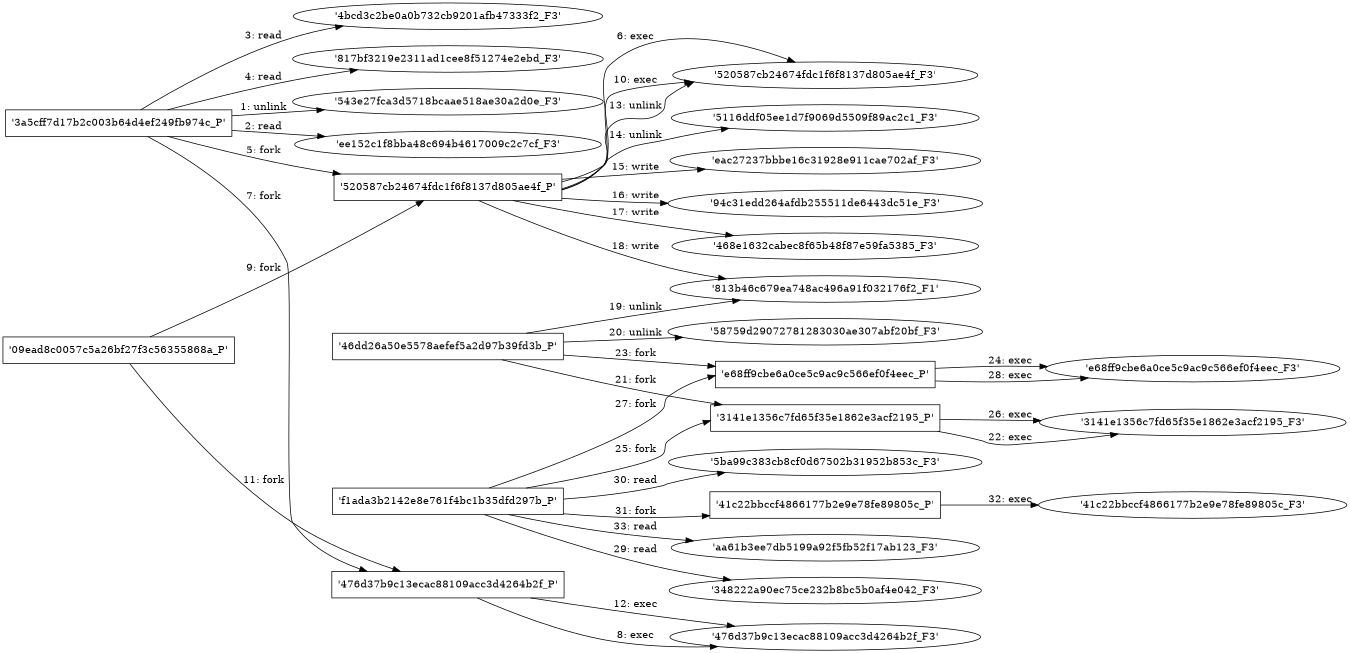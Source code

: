 digraph "D:\Learning\Paper\apt\基于CTI的攻击预警\Dataset\攻击图\ASGfromALLCTI\Collaborative Operation Blockbuster aims to send Lazarus back to the dead.dot" {
rankdir="LR"
size="9"
fixedsize="false"
splines="true"
nodesep=0.3
ranksep=0
fontsize=10
overlap="scalexy"
engine= "neato"
	"'543e27fca3d5718bcaae518ae30a2d0e_F3'" [node_type=file shape=ellipse]
	"'3a5cff7d17b2c003b64d4ef249fb974c_P'" [node_type=Process shape=box]
	"'3a5cff7d17b2c003b64d4ef249fb974c_P'" -> "'543e27fca3d5718bcaae518ae30a2d0e_F3'" [label="1: unlink"]
	"'ee152c1f8bba48c694b4617009c2c7cf_F3'" [node_type=file shape=ellipse]
	"'3a5cff7d17b2c003b64d4ef249fb974c_P'" [node_type=Process shape=box]
	"'3a5cff7d17b2c003b64d4ef249fb974c_P'" -> "'ee152c1f8bba48c694b4617009c2c7cf_F3'" [label="2: read"]
	"'4bcd3c2be0a0b732cb9201afb47333f2_F3'" [node_type=file shape=ellipse]
	"'3a5cff7d17b2c003b64d4ef249fb974c_P'" [node_type=Process shape=box]
	"'3a5cff7d17b2c003b64d4ef249fb974c_P'" -> "'4bcd3c2be0a0b732cb9201afb47333f2_F3'" [label="3: read"]
	"'817bf3219e2311ad1cee8f51274e2ebd_F3'" [node_type=file shape=ellipse]
	"'3a5cff7d17b2c003b64d4ef249fb974c_P'" [node_type=Process shape=box]
	"'3a5cff7d17b2c003b64d4ef249fb974c_P'" -> "'817bf3219e2311ad1cee8f51274e2ebd_F3'" [label="4: read"]
	"'3a5cff7d17b2c003b64d4ef249fb974c_P'" [node_type=Process shape=box]
	"'520587cb24674fdc1f6f8137d805ae4f_P'" [node_type=Process shape=box]
	"'3a5cff7d17b2c003b64d4ef249fb974c_P'" -> "'520587cb24674fdc1f6f8137d805ae4f_P'" [label="5: fork"]
	"'520587cb24674fdc1f6f8137d805ae4f_P'" [node_type=Process shape=box]
	"'520587cb24674fdc1f6f8137d805ae4f_F3'" [node_type=File shape=ellipse]
	"'520587cb24674fdc1f6f8137d805ae4f_P'" -> "'520587cb24674fdc1f6f8137d805ae4f_F3'" [label="6: exec"]
	"'3a5cff7d17b2c003b64d4ef249fb974c_P'" [node_type=Process shape=box]
	"'476d37b9c13ecac88109acc3d4264b2f_P'" [node_type=Process shape=box]
	"'3a5cff7d17b2c003b64d4ef249fb974c_P'" -> "'476d37b9c13ecac88109acc3d4264b2f_P'" [label="7: fork"]
	"'476d37b9c13ecac88109acc3d4264b2f_P'" [node_type=Process shape=box]
	"'476d37b9c13ecac88109acc3d4264b2f_F3'" [node_type=File shape=ellipse]
	"'476d37b9c13ecac88109acc3d4264b2f_P'" -> "'476d37b9c13ecac88109acc3d4264b2f_F3'" [label="8: exec"]
	"'09ead8c0057c5a26bf27f3c56355868a_P'" [node_type=Process shape=box]
	"'520587cb24674fdc1f6f8137d805ae4f_P'" [node_type=Process shape=box]
	"'09ead8c0057c5a26bf27f3c56355868a_P'" -> "'520587cb24674fdc1f6f8137d805ae4f_P'" [label="9: fork"]
	"'520587cb24674fdc1f6f8137d805ae4f_P'" [node_type=Process shape=box]
	"'520587cb24674fdc1f6f8137d805ae4f_F3'" [node_type=File shape=ellipse]
	"'520587cb24674fdc1f6f8137d805ae4f_P'" -> "'520587cb24674fdc1f6f8137d805ae4f_F3'" [label="10: exec"]
	"'09ead8c0057c5a26bf27f3c56355868a_P'" [node_type=Process shape=box]
	"'476d37b9c13ecac88109acc3d4264b2f_P'" [node_type=Process shape=box]
	"'09ead8c0057c5a26bf27f3c56355868a_P'" -> "'476d37b9c13ecac88109acc3d4264b2f_P'" [label="11: fork"]
	"'476d37b9c13ecac88109acc3d4264b2f_P'" [node_type=Process shape=box]
	"'476d37b9c13ecac88109acc3d4264b2f_F3'" [node_type=File shape=ellipse]
	"'476d37b9c13ecac88109acc3d4264b2f_P'" -> "'476d37b9c13ecac88109acc3d4264b2f_F3'" [label="12: exec"]
	"'520587cb24674fdc1f6f8137d805ae4f_F3'" [node_type=file shape=ellipse]
	"'520587cb24674fdc1f6f8137d805ae4f_P'" [node_type=Process shape=box]
	"'520587cb24674fdc1f6f8137d805ae4f_P'" -> "'520587cb24674fdc1f6f8137d805ae4f_F3'" [label="13: unlink"]
	"'5116ddf05ee1d7f9069d5509f89ac2c1_F3'" [node_type=file shape=ellipse]
	"'520587cb24674fdc1f6f8137d805ae4f_P'" [node_type=Process shape=box]
	"'520587cb24674fdc1f6f8137d805ae4f_P'" -> "'5116ddf05ee1d7f9069d5509f89ac2c1_F3'" [label="14: unlink"]
	"'eac27237bbbe16c31928e911cae702af_F3'" [node_type=file shape=ellipse]
	"'520587cb24674fdc1f6f8137d805ae4f_P'" [node_type=Process shape=box]
	"'520587cb24674fdc1f6f8137d805ae4f_P'" -> "'eac27237bbbe16c31928e911cae702af_F3'" [label="15: write"]
	"'94c31edd264afdb255511de6443dc51e_F3'" [node_type=file shape=ellipse]
	"'520587cb24674fdc1f6f8137d805ae4f_P'" [node_type=Process shape=box]
	"'520587cb24674fdc1f6f8137d805ae4f_P'" -> "'94c31edd264afdb255511de6443dc51e_F3'" [label="16: write"]
	"'468e1632cabec8f65b48f87e59fa5385_F3'" [node_type=file shape=ellipse]
	"'520587cb24674fdc1f6f8137d805ae4f_P'" [node_type=Process shape=box]
	"'520587cb24674fdc1f6f8137d805ae4f_P'" -> "'468e1632cabec8f65b48f87e59fa5385_F3'" [label="17: write"]
	"'813b46c679ea748ac496a91f032176f2_F1'" [node_type=file shape=ellipse]
	"'520587cb24674fdc1f6f8137d805ae4f_P'" [node_type=Process shape=box]
	"'520587cb24674fdc1f6f8137d805ae4f_P'" -> "'813b46c679ea748ac496a91f032176f2_F1'" [label="18: write"]
	"'813b46c679ea748ac496a91f032176f2_F1'" [node_type=file shape=ellipse]
	"'46dd26a50e5578aefef5a2d97b39fd3b_P'" [node_type=Process shape=box]
	"'46dd26a50e5578aefef5a2d97b39fd3b_P'" -> "'813b46c679ea748ac496a91f032176f2_F1'" [label="19: unlink"]
	"'58759d29072781283030ae307abf20bf_F3'" [node_type=file shape=ellipse]
	"'46dd26a50e5578aefef5a2d97b39fd3b_P'" [node_type=Process shape=box]
	"'46dd26a50e5578aefef5a2d97b39fd3b_P'" -> "'58759d29072781283030ae307abf20bf_F3'" [label="20: unlink"]
	"'46dd26a50e5578aefef5a2d97b39fd3b_P'" [node_type=Process shape=box]
	"'3141e1356c7fd65f35e1862e3acf2195_P'" [node_type=Process shape=box]
	"'46dd26a50e5578aefef5a2d97b39fd3b_P'" -> "'3141e1356c7fd65f35e1862e3acf2195_P'" [label="21: fork"]
	"'3141e1356c7fd65f35e1862e3acf2195_P'" [node_type=Process shape=box]
	"'3141e1356c7fd65f35e1862e3acf2195_F3'" [node_type=File shape=ellipse]
	"'3141e1356c7fd65f35e1862e3acf2195_P'" -> "'3141e1356c7fd65f35e1862e3acf2195_F3'" [label="22: exec"]
	"'46dd26a50e5578aefef5a2d97b39fd3b_P'" [node_type=Process shape=box]
	"'e68ff9cbe6a0ce5c9ac9c566ef0f4eec_P'" [node_type=Process shape=box]
	"'46dd26a50e5578aefef5a2d97b39fd3b_P'" -> "'e68ff9cbe6a0ce5c9ac9c566ef0f4eec_P'" [label="23: fork"]
	"'e68ff9cbe6a0ce5c9ac9c566ef0f4eec_P'" [node_type=Process shape=box]
	"'e68ff9cbe6a0ce5c9ac9c566ef0f4eec_F3'" [node_type=File shape=ellipse]
	"'e68ff9cbe6a0ce5c9ac9c566ef0f4eec_P'" -> "'e68ff9cbe6a0ce5c9ac9c566ef0f4eec_F3'" [label="24: exec"]
	"'f1ada3b2142e8e761f4bc1b35dfd297b_P'" [node_type=Process shape=box]
	"'3141e1356c7fd65f35e1862e3acf2195_P'" [node_type=Process shape=box]
	"'f1ada3b2142e8e761f4bc1b35dfd297b_P'" -> "'3141e1356c7fd65f35e1862e3acf2195_P'" [label="25: fork"]
	"'3141e1356c7fd65f35e1862e3acf2195_P'" [node_type=Process shape=box]
	"'3141e1356c7fd65f35e1862e3acf2195_F3'" [node_type=File shape=ellipse]
	"'3141e1356c7fd65f35e1862e3acf2195_P'" -> "'3141e1356c7fd65f35e1862e3acf2195_F3'" [label="26: exec"]
	"'f1ada3b2142e8e761f4bc1b35dfd297b_P'" [node_type=Process shape=box]
	"'e68ff9cbe6a0ce5c9ac9c566ef0f4eec_P'" [node_type=Process shape=box]
	"'f1ada3b2142e8e761f4bc1b35dfd297b_P'" -> "'e68ff9cbe6a0ce5c9ac9c566ef0f4eec_P'" [label="27: fork"]
	"'e68ff9cbe6a0ce5c9ac9c566ef0f4eec_P'" [node_type=Process shape=box]
	"'e68ff9cbe6a0ce5c9ac9c566ef0f4eec_F3'" [node_type=File shape=ellipse]
	"'e68ff9cbe6a0ce5c9ac9c566ef0f4eec_P'" -> "'e68ff9cbe6a0ce5c9ac9c566ef0f4eec_F3'" [label="28: exec"]
	"'348222a90ec75ce232b8bc5b0af4e042_F3'" [node_type=file shape=ellipse]
	"'f1ada3b2142e8e761f4bc1b35dfd297b_P'" [node_type=Process shape=box]
	"'f1ada3b2142e8e761f4bc1b35dfd297b_P'" -> "'348222a90ec75ce232b8bc5b0af4e042_F3'" [label="29: read"]
	"'5ba99c383cb8cf0d67502b31952b853c_F3'" [node_type=file shape=ellipse]
	"'f1ada3b2142e8e761f4bc1b35dfd297b_P'" [node_type=Process shape=box]
	"'f1ada3b2142e8e761f4bc1b35dfd297b_P'" -> "'5ba99c383cb8cf0d67502b31952b853c_F3'" [label="30: read"]
	"'f1ada3b2142e8e761f4bc1b35dfd297b_P'" [node_type=Process shape=box]
	"'41c22bbccf4866177b2e9e78fe89805c_P'" [node_type=Process shape=box]
	"'f1ada3b2142e8e761f4bc1b35dfd297b_P'" -> "'41c22bbccf4866177b2e9e78fe89805c_P'" [label="31: fork"]
	"'41c22bbccf4866177b2e9e78fe89805c_P'" [node_type=Process shape=box]
	"'41c22bbccf4866177b2e9e78fe89805c_F3'" [node_type=File shape=ellipse]
	"'41c22bbccf4866177b2e9e78fe89805c_P'" -> "'41c22bbccf4866177b2e9e78fe89805c_F3'" [label="32: exec"]
	"'aa61b3ee7db5199a92f5fb52f17ab123_F3'" [node_type=file shape=ellipse]
	"'f1ada3b2142e8e761f4bc1b35dfd297b_P'" [node_type=Process shape=box]
	"'f1ada3b2142e8e761f4bc1b35dfd297b_P'" -> "'aa61b3ee7db5199a92f5fb52f17ab123_F3'" [label="33: read"]
}
